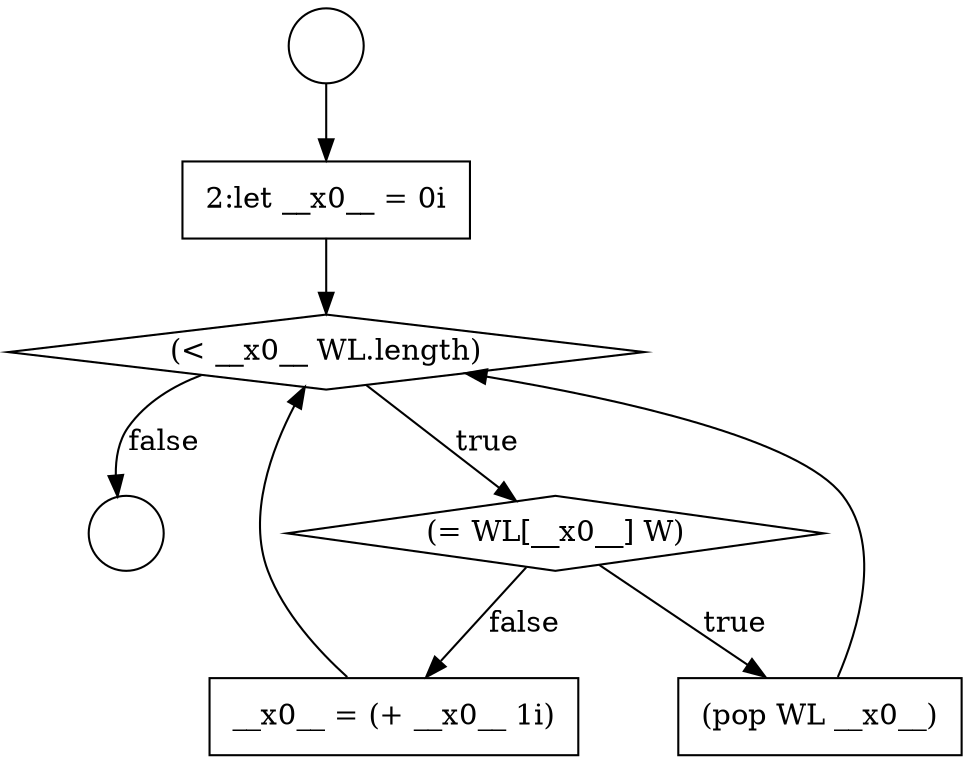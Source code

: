 digraph {
  node16845 [shape=diamond, label=<<font color="black">(&lt; __x0__ WL.length)</font>> color="black" fillcolor="white" style=filled]
  node16848 [shape=none, margin=0, label=<<font color="black">
    <table border="0" cellborder="1" cellspacing="0" cellpadding="10">
      <tr><td align="left">__x0__ = (+ __x0__ 1i)</td></tr>
    </table>
  </font>> color="black" fillcolor="white" style=filled]
  node16843 [shape=circle label=" " color="black" fillcolor="white" style=filled]
  node16846 [shape=diamond, label=<<font color="black">(= WL[__x0__] W)</font>> color="black" fillcolor="white" style=filled]
  node16842 [shape=circle label=" " color="black" fillcolor="white" style=filled]
  node16847 [shape=none, margin=0, label=<<font color="black">
    <table border="0" cellborder="1" cellspacing="0" cellpadding="10">
      <tr><td align="left">(pop WL __x0__)</td></tr>
    </table>
  </font>> color="black" fillcolor="white" style=filled]
  node16844 [shape=none, margin=0, label=<<font color="black">
    <table border="0" cellborder="1" cellspacing="0" cellpadding="10">
      <tr><td align="left">2:let __x0__ = 0i</td></tr>
    </table>
  </font>> color="black" fillcolor="white" style=filled]
  node16846 -> node16847 [label=<<font color="black">true</font>> color="black"]
  node16846 -> node16848 [label=<<font color="black">false</font>> color="black"]
  node16844 -> node16845 [ color="black"]
  node16842 -> node16844 [ color="black"]
  node16845 -> node16846 [label=<<font color="black">true</font>> color="black"]
  node16845 -> node16843 [label=<<font color="black">false</font>> color="black"]
  node16848 -> node16845 [ color="black"]
  node16847 -> node16845 [ color="black"]
}
